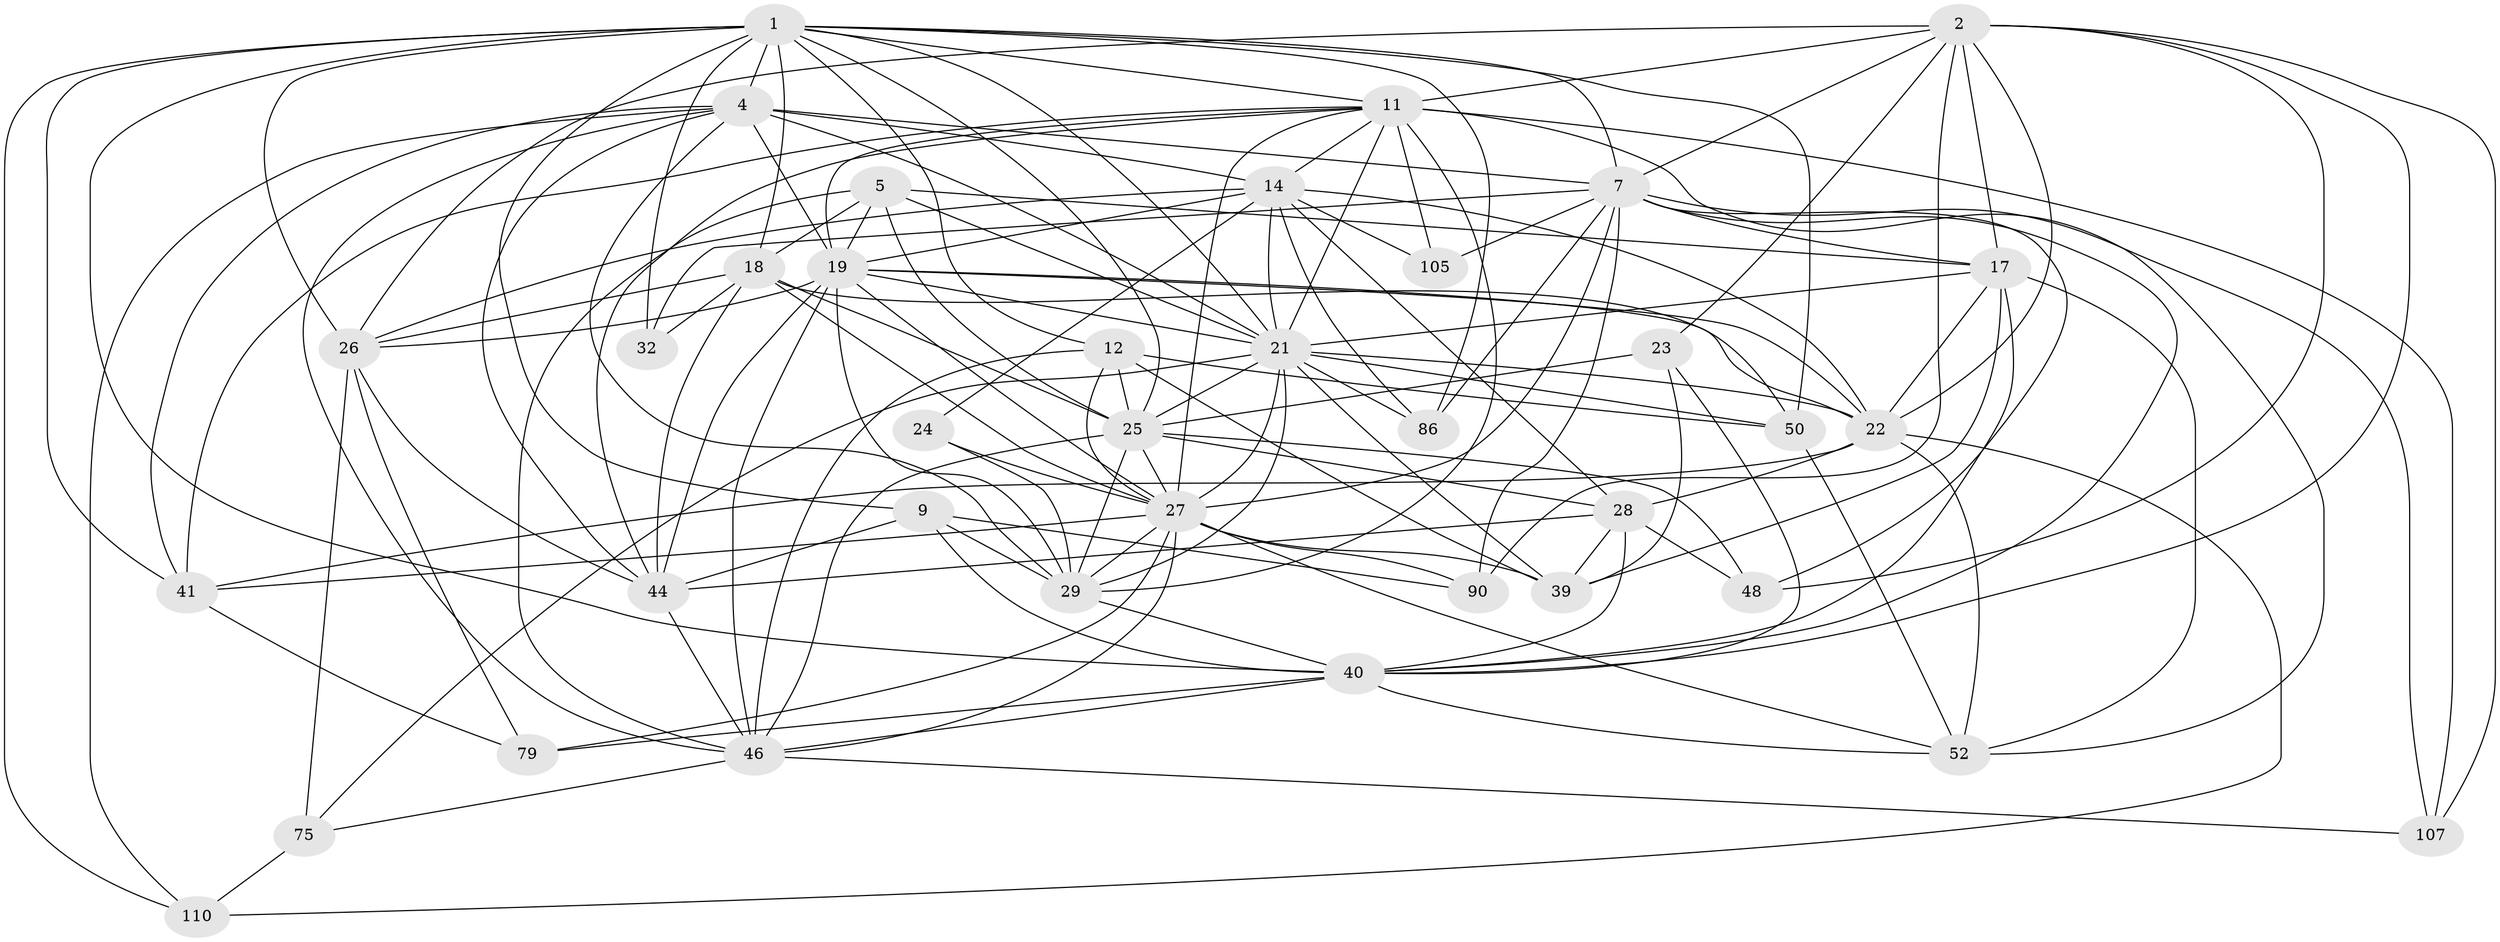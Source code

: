 // original degree distribution, {4: 1.0}
// Generated by graph-tools (version 1.1) at 2025/20/03/04/25 18:20:41]
// undirected, 37 vertices, 141 edges
graph export_dot {
graph [start="1"]
  node [color=gray90,style=filled];
  1 [super="+3+13"];
  2 [super="+31+85"];
  4 [super="+59+6+8"];
  5 [super="+108"];
  7 [super="+10+49"];
  9 [super="+123"];
  11 [super="+113+35+42"];
  12 [super="+93"];
  14 [super="+84+15"];
  17 [super="+56+65"];
  18 [super="+126+77"];
  19 [super="+36+62+63+33"];
  21 [super="+73+55"];
  22 [super="+97+69"];
  23;
  24;
  25 [super="+91+74"];
  26 [super="+45+83+96"];
  27 [super="+78+114+70+67"];
  28 [super="+100+118"];
  29 [super="+104+34"];
  32;
  39 [super="+58+119"];
  40 [super="+47+117+51"];
  41 [super="+109+54"];
  44 [super="+88+57"];
  46 [super="+60+72"];
  48;
  50 [super="+76"];
  52 [super="+66"];
  75;
  79;
  86;
  90;
  105;
  107;
  110;
  1 -- 41 [weight=2];
  1 -- 7;
  1 -- 9 [weight=2];
  1 -- 11;
  1 -- 12;
  1 -- 110;
  1 -- 50 [weight=2];
  1 -- 86;
  1 -- 25 [weight=2];
  1 -- 4;
  1 -- 21;
  1 -- 32 [weight=2];
  1 -- 18;
  1 -- 40;
  1 -- 26;
  2 -- 107;
  2 -- 17;
  2 -- 23;
  2 -- 11 [weight=2];
  2 -- 48;
  2 -- 26;
  2 -- 90;
  2 -- 22;
  2 -- 7;
  2 -- 40 [weight=2];
  4 -- 19;
  4 -- 46;
  4 -- 7;
  4 -- 14;
  4 -- 41;
  4 -- 21;
  4 -- 110;
  4 -- 44;
  4 -- 29;
  5 -- 46;
  5 -- 19;
  5 -- 21;
  5 -- 18;
  5 -- 25;
  5 -- 17;
  7 -- 48;
  7 -- 107;
  7 -- 40;
  7 -- 27;
  7 -- 32;
  7 -- 17;
  7 -- 86;
  7 -- 105;
  7 -- 90;
  9 -- 90;
  9 -- 44;
  9 -- 40;
  9 -- 29;
  11 -- 105 [weight=2];
  11 -- 41;
  11 -- 107;
  11 -- 44;
  11 -- 14;
  11 -- 19 [weight=2];
  11 -- 29 [weight=2];
  11 -- 52;
  11 -- 21;
  11 -- 27;
  12 -- 25;
  12 -- 39;
  12 -- 50;
  12 -- 27;
  12 -- 46;
  14 -- 22;
  14 -- 19;
  14 -- 21;
  14 -- 86;
  14 -- 24;
  14 -- 105;
  14 -- 28;
  14 -- 26;
  17 -- 22;
  17 -- 21;
  17 -- 39;
  17 -- 40;
  17 -- 52;
  18 -- 25;
  18 -- 22;
  18 -- 44;
  18 -- 32;
  18 -- 27;
  18 -- 26;
  19 -- 50;
  19 -- 21 [weight=2];
  19 -- 27;
  19 -- 22;
  19 -- 29;
  19 -- 26;
  19 -- 46;
  19 -- 44;
  21 -- 22;
  21 -- 75;
  21 -- 50;
  21 -- 86;
  21 -- 27;
  21 -- 29 [weight=2];
  21 -- 39 [weight=2];
  21 -- 25;
  22 -- 52;
  22 -- 41;
  22 -- 110;
  22 -- 28;
  23 -- 40;
  23 -- 39;
  23 -- 25;
  24 -- 27 [weight=2];
  24 -- 29;
  25 -- 48;
  25 -- 27;
  25 -- 28;
  25 -- 46;
  25 -- 29;
  26 -- 75;
  26 -- 79;
  26 -- 44;
  27 -- 90;
  27 -- 39;
  27 -- 41 [weight=2];
  27 -- 79;
  27 -- 52;
  27 -- 46;
  27 -- 29 [weight=2];
  28 -- 40;
  28 -- 48;
  28 -- 39 [weight=2];
  28 -- 44;
  29 -- 40;
  40 -- 46;
  40 -- 79;
  40 -- 52;
  41 -- 79;
  44 -- 46;
  46 -- 75;
  46 -- 107;
  50 -- 52;
  75 -- 110;
}
